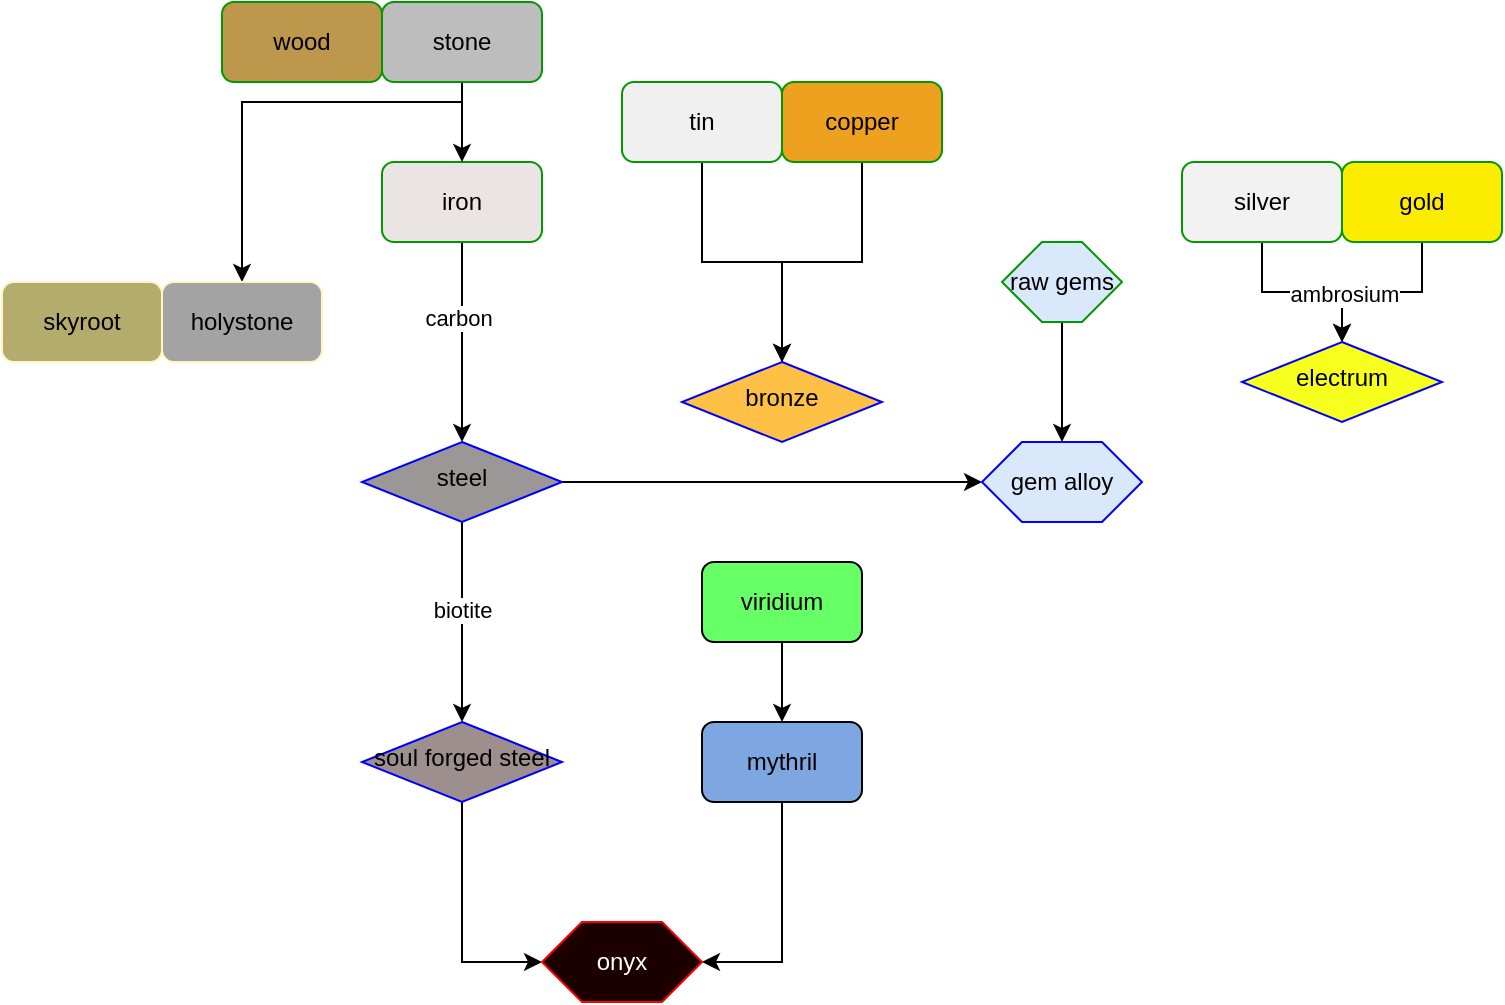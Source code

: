 <mxfile version="13.5.9" type="github"><diagram id="C5RBs43oDa-KdzZeNtuy" name="Page-1"><mxGraphModel dx="981" dy="552" grid="1" gridSize="10" guides="1" tooltips="1" connect="1" arrows="1" fold="1" page="1" pageScale="1" pageWidth="827" pageHeight="1169" math="0" shadow="0"><root><mxCell id="WIyWlLk6GJQsqaUBKTNV-0"/><mxCell id="WIyWlLk6GJQsqaUBKTNV-1" parent="WIyWlLk6GJQsqaUBKTNV-0"/><mxCell id="WD2EED_6YKbZw9r0p47H-2" style="edgeStyle=orthogonalEdgeStyle;rounded=0;orthogonalLoop=1;jettySize=auto;html=1;" edge="1" parent="WIyWlLk6GJQsqaUBKTNV-1" source="WIyWlLk6GJQsqaUBKTNV-3" target="WIyWlLk6GJQsqaUBKTNV-6"><mxGeometry relative="1" as="geometry"/></mxCell><mxCell id="WIyWlLk6GJQsqaUBKTNV-3" value="tin" style="rounded=1;whiteSpace=wrap;html=1;fontSize=12;glass=0;strokeWidth=1;shadow=0;fillColor=#F0F0F0;strokeColor=#009900;" parent="WIyWlLk6GJQsqaUBKTNV-1" vertex="1"><mxGeometry x="320" y="40" width="80" height="40" as="geometry"/></mxCell><mxCell id="WIyWlLk6GJQsqaUBKTNV-6" value="bronze" style="rhombus;whiteSpace=wrap;html=1;shadow=0;fontFamily=Helvetica;fontSize=12;align=center;strokeWidth=1;spacing=6;spacingTop=-4;fillColor=#FFC145;strokeColor=#0000FF;" parent="WIyWlLk6GJQsqaUBKTNV-1" vertex="1"><mxGeometry x="350" y="180" width="100" height="40" as="geometry"/></mxCell><mxCell id="WD2EED_6YKbZw9r0p47H-1" style="edgeStyle=orthogonalEdgeStyle;rounded=0;orthogonalLoop=1;jettySize=auto;html=1;" edge="1" parent="WIyWlLk6GJQsqaUBKTNV-1" source="WD2EED_6YKbZw9r0p47H-0" target="WIyWlLk6GJQsqaUBKTNV-6"><mxGeometry relative="1" as="geometry"/></mxCell><mxCell id="WD2EED_6YKbZw9r0p47H-0" value="copper" style="rounded=1;whiteSpace=wrap;html=1;fillColor=#EDA11F;strokeColor=#009900;" vertex="1" parent="WIyWlLk6GJQsqaUBKTNV-1"><mxGeometry x="400" y="40" width="80" height="40" as="geometry"/></mxCell><mxCell id="WD2EED_6YKbZw9r0p47H-30" style="edgeStyle=orthogonalEdgeStyle;rounded=0;orthogonalLoop=1;jettySize=auto;html=1;entryX=0.5;entryY=0;entryDx=0;entryDy=0;" edge="1" parent="WIyWlLk6GJQsqaUBKTNV-1" source="WD2EED_6YKbZw9r0p47H-3" target="WD2EED_6YKbZw9r0p47H-20"><mxGeometry relative="1" as="geometry"/></mxCell><mxCell id="WD2EED_6YKbZw9r0p47H-32" value="carbon" style="edgeLabel;html=1;align=center;verticalAlign=middle;resizable=0;points=[];" vertex="1" connectable="0" parent="WD2EED_6YKbZw9r0p47H-30"><mxGeometry x="-0.251" y="-2" relative="1" as="geometry"><mxPoint as="offset"/></mxGeometry></mxCell><mxCell id="WD2EED_6YKbZw9r0p47H-3" value="iron" style="rounded=1;whiteSpace=wrap;html=1;fillColor=#EBE4E4;strokeColor=#009900;" vertex="1" parent="WIyWlLk6GJQsqaUBKTNV-1"><mxGeometry x="200" y="80" width="80" height="40" as="geometry"/></mxCell><mxCell id="WD2EED_6YKbZw9r0p47H-42" style="edgeStyle=orthogonalEdgeStyle;rounded=0;orthogonalLoop=1;jettySize=auto;html=1;entryX=0.5;entryY=0;entryDx=0;entryDy=0;" edge="1" parent="WIyWlLk6GJQsqaUBKTNV-1" source="WD2EED_6YKbZw9r0p47H-4" target="WD2EED_6YKbZw9r0p47H-3"><mxGeometry relative="1" as="geometry"/></mxCell><mxCell id="WD2EED_6YKbZw9r0p47H-43" style="edgeStyle=orthogonalEdgeStyle;rounded=0;orthogonalLoop=1;jettySize=auto;html=1;" edge="1" parent="WIyWlLk6GJQsqaUBKTNV-1" source="WD2EED_6YKbZw9r0p47H-4" target="WD2EED_6YKbZw9r0p47H-5"><mxGeometry relative="1" as="geometry"><Array as="points"><mxPoint x="240" y="50"/><mxPoint x="130" y="50"/></Array></mxGeometry></mxCell><mxCell id="WD2EED_6YKbZw9r0p47H-4" value="stone" style="rounded=1;whiteSpace=wrap;html=1;fillColor=#BDBDBD;strokeColor=#009900;" vertex="1" parent="WIyWlLk6GJQsqaUBKTNV-1"><mxGeometry x="200" width="80" height="40" as="geometry"/></mxCell><mxCell id="WD2EED_6YKbZw9r0p47H-5" value="holystone" style="rounded=1;whiteSpace=wrap;html=1;fillColor=#A3A3A3;strokeColor=#FFF4C3;" vertex="1" parent="WIyWlLk6GJQsqaUBKTNV-1"><mxGeometry x="90" y="140" width="80" height="40" as="geometry"/></mxCell><mxCell id="WD2EED_6YKbZw9r0p47H-6" value="wood" style="rounded=1;whiteSpace=wrap;html=1;fillColor=#BD974B;strokeColor=#009900;" vertex="1" parent="WIyWlLk6GJQsqaUBKTNV-1"><mxGeometry x="120" width="80" height="40" as="geometry"/></mxCell><mxCell id="WD2EED_6YKbZw9r0p47H-11" value="skyroot" style="rounded=1;whiteSpace=wrap;html=1;fillColor=#B3AC6D;strokeColor=#FFF4C3;" vertex="1" parent="WIyWlLk6GJQsqaUBKTNV-1"><mxGeometry x="10" y="140" width="80" height="40" as="geometry"/></mxCell><mxCell id="WD2EED_6YKbZw9r0p47H-39" style="edgeStyle=orthogonalEdgeStyle;rounded=0;orthogonalLoop=1;jettySize=auto;html=1;entryX=0.5;entryY=0;entryDx=0;entryDy=0;" edge="1" parent="WIyWlLk6GJQsqaUBKTNV-1" source="WD2EED_6YKbZw9r0p47H-16" target="WD2EED_6YKbZw9r0p47H-19"><mxGeometry relative="1" as="geometry"/></mxCell><mxCell id="WD2EED_6YKbZw9r0p47H-16" value="silver" style="rounded=1;whiteSpace=wrap;html=1;fillColor=#F2F2F2;strokeColor=#009900;" vertex="1" parent="WIyWlLk6GJQsqaUBKTNV-1"><mxGeometry x="600" y="80" width="80" height="40" as="geometry"/></mxCell><mxCell id="WD2EED_6YKbZw9r0p47H-40" style="edgeStyle=orthogonalEdgeStyle;rounded=0;orthogonalLoop=1;jettySize=auto;html=1;" edge="1" parent="WIyWlLk6GJQsqaUBKTNV-1" source="WD2EED_6YKbZw9r0p47H-18" target="WD2EED_6YKbZw9r0p47H-19"><mxGeometry relative="1" as="geometry"/></mxCell><mxCell id="WD2EED_6YKbZw9r0p47H-41" value="ambrosium" style="edgeLabel;html=1;align=center;verticalAlign=middle;resizable=0;points=[];" vertex="1" connectable="0" parent="WD2EED_6YKbZw9r0p47H-40"><mxGeometry x="0.465" y="1" relative="1" as="geometry"><mxPoint as="offset"/></mxGeometry></mxCell><mxCell id="WD2EED_6YKbZw9r0p47H-18" value="gold" style="rounded=1;whiteSpace=wrap;html=1;fillColor=#FCEC00;strokeColor=#009900;" vertex="1" parent="WIyWlLk6GJQsqaUBKTNV-1"><mxGeometry x="680" y="80" width="80" height="40" as="geometry"/></mxCell><mxCell id="WD2EED_6YKbZw9r0p47H-19" value="electrum&lt;span style=&quot;color: rgba(0 , 0 , 0 , 0) ; font-family: monospace ; font-size: 0px&quot;&gt;%3CmxGraphModel%3E%3Croot%3E%3CmxCell%20id%3D%220%22%2F%3E%3CmxCell%20id%3D%221%22%20parent%3D%220%22%2F%3E%3CmxCell%20id%3D%222%22%20value%3D%22bronze%22%20style%3D%22rhombus%3BwhiteSpace%3Dwrap%3Bhtml%3D1%3Bshadow%3D0%3BfontFamily%3DHelvetica%3BfontSize%3D12%3Balign%3Dcenter%3BstrokeWidth%3D1%3Bspacing%3D6%3BspacingTop%3D-4%3BfillColor%3D%23FFC145%3B%22%20vertex%3D%221%22%20parent%3D%221%22%3E%3CmxGeometry%20x%3D%22350%22%20y%3D%22160%22%20width%3D%22100%22%20height%3D%2240%22%20as%3D%22geometry%22%2F%3E%3C%2FmxCell%3E%3C%2Froot%3E%3C%2FmxGraphModel%3E&lt;/span&gt;" style="rhombus;whiteSpace=wrap;html=1;shadow=0;fontFamily=Helvetica;fontSize=12;align=center;strokeWidth=1;spacing=6;spacingTop=-4;fillColor=#F7FF1C;strokeColor=#0000FF;" vertex="1" parent="WIyWlLk6GJQsqaUBKTNV-1"><mxGeometry x="630" y="170" width="100" height="40" as="geometry"/></mxCell><mxCell id="WD2EED_6YKbZw9r0p47H-27" style="edgeStyle=orthogonalEdgeStyle;rounded=0;orthogonalLoop=1;jettySize=auto;html=1;entryX=0.5;entryY=0;entryDx=0;entryDy=0;" edge="1" parent="WIyWlLk6GJQsqaUBKTNV-1" source="WD2EED_6YKbZw9r0p47H-20" target="WD2EED_6YKbZw9r0p47H-24"><mxGeometry relative="1" as="geometry"/></mxCell><mxCell id="WD2EED_6YKbZw9r0p47H-28" value="biotite" style="edgeLabel;html=1;align=center;verticalAlign=middle;resizable=0;points=[];" vertex="1" connectable="0" parent="WD2EED_6YKbZw9r0p47H-27"><mxGeometry x="-0.34" y="1" relative="1" as="geometry"><mxPoint x="-1" y="10.34" as="offset"/></mxGeometry></mxCell><mxCell id="WD2EED_6YKbZw9r0p47H-38" style="edgeStyle=orthogonalEdgeStyle;rounded=0;orthogonalLoop=1;jettySize=auto;html=1;entryX=0;entryY=0.5;entryDx=0;entryDy=0;" edge="1" parent="WIyWlLk6GJQsqaUBKTNV-1" source="WD2EED_6YKbZw9r0p47H-20" target="WD2EED_6YKbZw9r0p47H-36"><mxGeometry relative="1" as="geometry"/></mxCell><mxCell id="WD2EED_6YKbZw9r0p47H-20" value="steel" style="rhombus;whiteSpace=wrap;html=1;shadow=0;fontFamily=Helvetica;fontSize=12;align=center;strokeWidth=1;spacing=6;spacingTop=-4;fillColor=#9C9797;strokeColor=#0000FF;" vertex="1" parent="WIyWlLk6GJQsqaUBKTNV-1"><mxGeometry x="190" y="220" width="100" height="40" as="geometry"/></mxCell><mxCell id="WD2EED_6YKbZw9r0p47H-46" style="edgeStyle=orthogonalEdgeStyle;rounded=0;orthogonalLoop=1;jettySize=auto;html=1;entryX=0;entryY=0.5;entryDx=0;entryDy=0;" edge="1" parent="WIyWlLk6GJQsqaUBKTNV-1" source="WD2EED_6YKbZw9r0p47H-24" target="WD2EED_6YKbZw9r0p47H-44"><mxGeometry relative="1" as="geometry"/></mxCell><mxCell id="WD2EED_6YKbZw9r0p47H-24" value="soul forged steel" style="rhombus;whiteSpace=wrap;html=1;shadow=0;fontFamily=Helvetica;fontSize=12;align=center;strokeWidth=1;spacing=6;spacingTop=-4;fillColor=#9C8F8E;strokeColor=#0000FF;" vertex="1" parent="WIyWlLk6GJQsqaUBKTNV-1"><mxGeometry x="190" y="360" width="100" height="40" as="geometry"/></mxCell><mxCell id="WD2EED_6YKbZw9r0p47H-45" style="edgeStyle=orthogonalEdgeStyle;rounded=0;orthogonalLoop=1;jettySize=auto;html=1;entryX=1;entryY=0.5;entryDx=0;entryDy=0;" edge="1" parent="WIyWlLk6GJQsqaUBKTNV-1" source="WD2EED_6YKbZw9r0p47H-29" target="WD2EED_6YKbZw9r0p47H-44"><mxGeometry relative="1" as="geometry"/></mxCell><mxCell id="WD2EED_6YKbZw9r0p47H-29" value="mythril" style="rounded=1;whiteSpace=wrap;html=1;fillColor=#7EA6E0;" vertex="1" parent="WIyWlLk6GJQsqaUBKTNV-1"><mxGeometry x="360" y="360" width="80" height="40" as="geometry"/></mxCell><mxCell id="WD2EED_6YKbZw9r0p47H-34" style="edgeStyle=orthogonalEdgeStyle;rounded=0;orthogonalLoop=1;jettySize=auto;html=1;entryX=0.5;entryY=0;entryDx=0;entryDy=0;" edge="1" parent="WIyWlLk6GJQsqaUBKTNV-1" source="WD2EED_6YKbZw9r0p47H-33" target="WD2EED_6YKbZw9r0p47H-29"><mxGeometry relative="1" as="geometry"/></mxCell><mxCell id="WD2EED_6YKbZw9r0p47H-33" value="viridium" style="rounded=1;whiteSpace=wrap;html=1;fillColor=#66FF66;" vertex="1" parent="WIyWlLk6GJQsqaUBKTNV-1"><mxGeometry x="360" y="280" width="80" height="40" as="geometry"/></mxCell><mxCell id="WD2EED_6YKbZw9r0p47H-37" style="edgeStyle=orthogonalEdgeStyle;rounded=0;orthogonalLoop=1;jettySize=auto;html=1;entryX=0.5;entryY=0;entryDx=0;entryDy=0;" edge="1" parent="WIyWlLk6GJQsqaUBKTNV-1" source="WD2EED_6YKbZw9r0p47H-35" target="WD2EED_6YKbZw9r0p47H-36"><mxGeometry relative="1" as="geometry"/></mxCell><mxCell id="WD2EED_6YKbZw9r0p47H-35" value="raw gems" style="shape=hexagon;perimeter=hexagonPerimeter2;whiteSpace=wrap;html=1;fixedSize=1;fillColor=#dae8fc;strokeColor=#009900;" vertex="1" parent="WIyWlLk6GJQsqaUBKTNV-1"><mxGeometry x="510" y="120" width="60" height="40" as="geometry"/></mxCell><mxCell id="WD2EED_6YKbZw9r0p47H-36" value="gem alloy" style="shape=hexagon;perimeter=hexagonPerimeter2;whiteSpace=wrap;html=1;fixedSize=1;fillColor=#dae8fc;strokeColor=#0000FF;" vertex="1" parent="WIyWlLk6GJQsqaUBKTNV-1"><mxGeometry x="500" y="220" width="80" height="40" as="geometry"/></mxCell><mxCell id="WD2EED_6YKbZw9r0p47H-44" value="&lt;font color=&quot;#ffffff&quot;&gt;onyx&lt;/font&gt;" style="shape=hexagon;perimeter=hexagonPerimeter2;whiteSpace=wrap;html=1;fixedSize=1;strokeColor=#FF0000;fillColor=#1C0000;" vertex="1" parent="WIyWlLk6GJQsqaUBKTNV-1"><mxGeometry x="280" y="460" width="80" height="40" as="geometry"/></mxCell></root></mxGraphModel></diagram></mxfile>
